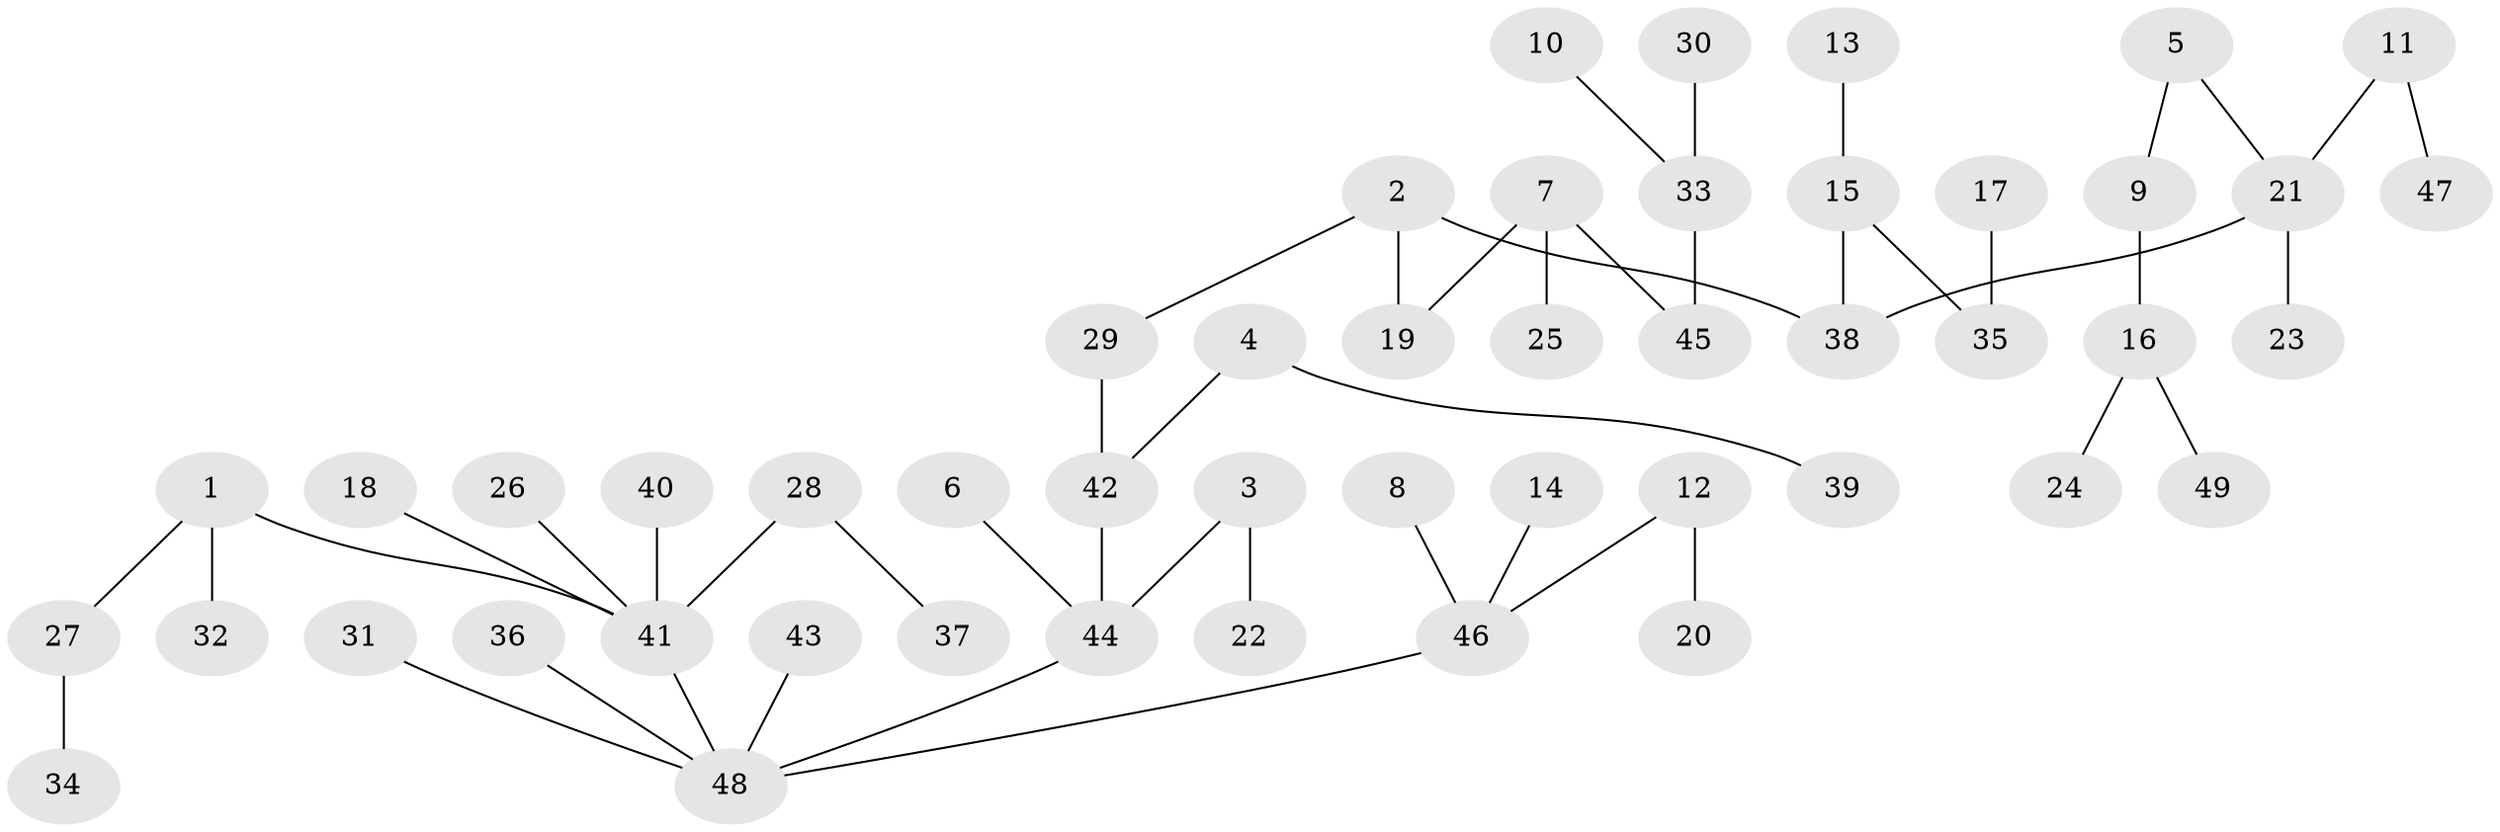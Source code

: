 // original degree distribution, {4: 0.05102040816326531, 5: 0.05102040816326531, 8: 0.01020408163265306, 3: 0.12244897959183673, 7: 0.01020408163265306, 2: 0.24489795918367346, 1: 0.5102040816326531}
// Generated by graph-tools (version 1.1) at 2025/02/03/09/25 03:02:22]
// undirected, 49 vertices, 48 edges
graph export_dot {
graph [start="1"]
  node [color=gray90,style=filled];
  1;
  2;
  3;
  4;
  5;
  6;
  7;
  8;
  9;
  10;
  11;
  12;
  13;
  14;
  15;
  16;
  17;
  18;
  19;
  20;
  21;
  22;
  23;
  24;
  25;
  26;
  27;
  28;
  29;
  30;
  31;
  32;
  33;
  34;
  35;
  36;
  37;
  38;
  39;
  40;
  41;
  42;
  43;
  44;
  45;
  46;
  47;
  48;
  49;
  1 -- 27 [weight=1.0];
  1 -- 32 [weight=1.0];
  1 -- 41 [weight=1.0];
  2 -- 19 [weight=1.0];
  2 -- 29 [weight=1.0];
  2 -- 38 [weight=1.0];
  3 -- 22 [weight=1.0];
  3 -- 44 [weight=1.0];
  4 -- 39 [weight=1.0];
  4 -- 42 [weight=1.0];
  5 -- 9 [weight=1.0];
  5 -- 21 [weight=1.0];
  6 -- 44 [weight=1.0];
  7 -- 19 [weight=1.0];
  7 -- 25 [weight=1.0];
  7 -- 45 [weight=1.0];
  8 -- 46 [weight=1.0];
  9 -- 16 [weight=1.0];
  10 -- 33 [weight=1.0];
  11 -- 21 [weight=1.0];
  11 -- 47 [weight=1.0];
  12 -- 20 [weight=1.0];
  12 -- 46 [weight=1.0];
  13 -- 15 [weight=1.0];
  14 -- 46 [weight=1.0];
  15 -- 35 [weight=1.0];
  15 -- 38 [weight=1.0];
  16 -- 24 [weight=1.0];
  16 -- 49 [weight=1.0];
  17 -- 35 [weight=1.0];
  18 -- 41 [weight=1.0];
  21 -- 23 [weight=1.0];
  21 -- 38 [weight=1.0];
  26 -- 41 [weight=1.0];
  27 -- 34 [weight=1.0];
  28 -- 37 [weight=1.0];
  28 -- 41 [weight=1.0];
  29 -- 42 [weight=1.0];
  30 -- 33 [weight=1.0];
  31 -- 48 [weight=1.0];
  33 -- 45 [weight=1.0];
  36 -- 48 [weight=1.0];
  40 -- 41 [weight=1.0];
  41 -- 48 [weight=1.0];
  42 -- 44 [weight=1.0];
  43 -- 48 [weight=1.0];
  44 -- 48 [weight=1.0];
  46 -- 48 [weight=1.0];
}
